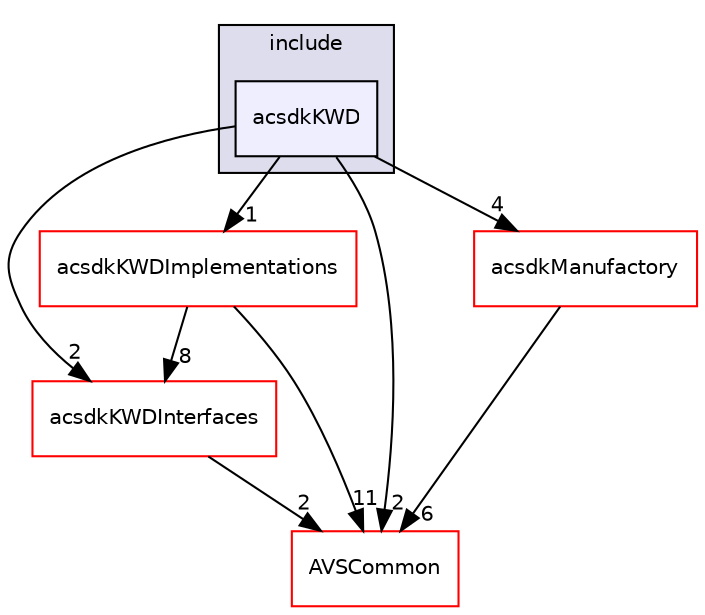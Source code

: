 digraph "/workplace/avs-device-sdk/shared/KWD/acsdkKWD/include/acsdkKWD" {
  compound=true
  node [ fontsize="10", fontname="Helvetica"];
  edge [ labelfontsize="10", labelfontname="Helvetica"];
  subgraph clusterdir_2a9f9070603c9b09fc9c111a13054f2b {
    graph [ bgcolor="#ddddee", pencolor="black", label="include" fontname="Helvetica", fontsize="10", URL="dir_2a9f9070603c9b09fc9c111a13054f2b.html"]
  dir_7910e75cc3f1c4f774763e4856388d36 [shape=box, label="acsdkKWD", style="filled", fillcolor="#eeeeff", pencolor="black", URL="dir_7910e75cc3f1c4f774763e4856388d36.html"];
  }
  dir_e571f3a40729e98c18f677039f217076 [shape=box label="acsdkKWDImplementations" fillcolor="white" style="filled" color="red" URL="dir_e571f3a40729e98c18f677039f217076.html"];
  dir_36e5af62bd5db895b52244933458ca30 [shape=box label="acsdkKWDInterfaces" fillcolor="white" style="filled" color="red" URL="dir_36e5af62bd5db895b52244933458ca30.html"];
  dir_13e65effb2bde530b17b3d5eefcd0266 [shape=box label="AVSCommon" fillcolor="white" style="filled" color="red" URL="dir_13e65effb2bde530b17b3d5eefcd0266.html"];
  dir_0ca348091c23ede3b6afd50c8666ff04 [shape=box label="acsdkManufactory" fillcolor="white" style="filled" color="red" URL="dir_0ca348091c23ede3b6afd50c8666ff04.html"];
  dir_e571f3a40729e98c18f677039f217076->dir_36e5af62bd5db895b52244933458ca30 [headlabel="8", labeldistance=1.5 headhref="dir_000769_000776.html"];
  dir_e571f3a40729e98c18f677039f217076->dir_13e65effb2bde530b17b3d5eefcd0266 [headlabel="11", labeldistance=1.5 headhref="dir_000769_000017.html"];
  dir_36e5af62bd5db895b52244933458ca30->dir_13e65effb2bde530b17b3d5eefcd0266 [headlabel="2", labeldistance=1.5 headhref="dir_000776_000017.html"];
  dir_7910e75cc3f1c4f774763e4856388d36->dir_e571f3a40729e98c18f677039f217076 [headlabel="1", labeldistance=1.5 headhref="dir_000768_000769.html"];
  dir_7910e75cc3f1c4f774763e4856388d36->dir_36e5af62bd5db895b52244933458ca30 [headlabel="2", labeldistance=1.5 headhref="dir_000768_000776.html"];
  dir_7910e75cc3f1c4f774763e4856388d36->dir_13e65effb2bde530b17b3d5eefcd0266 [headlabel="2", labeldistance=1.5 headhref="dir_000768_000017.html"];
  dir_7910e75cc3f1c4f774763e4856388d36->dir_0ca348091c23ede3b6afd50c8666ff04 [headlabel="4", labeldistance=1.5 headhref="dir_000768_000726.html"];
  dir_0ca348091c23ede3b6afd50c8666ff04->dir_13e65effb2bde530b17b3d5eefcd0266 [headlabel="6", labeldistance=1.5 headhref="dir_000726_000017.html"];
}
